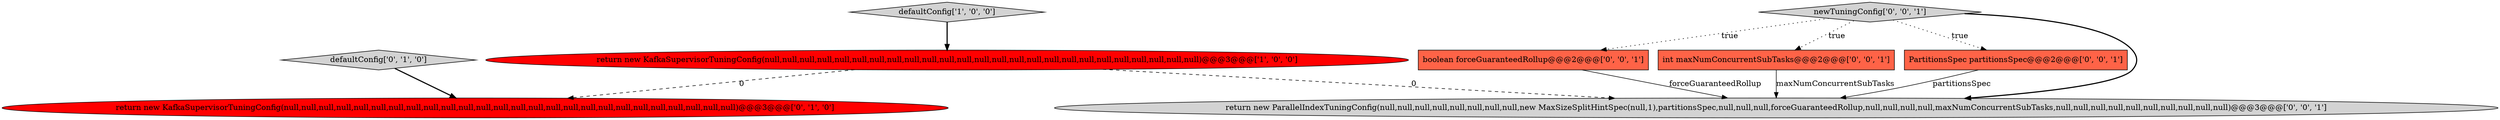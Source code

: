 digraph {
3 [style = filled, label = "return new KafkaSupervisorTuningConfig(null,null,null,null,null,null,null,null,null,null,null,null,null,null,null,null,null,null,null,null,null,null,null,null,null,null)@@@3@@@['0', '1', '0']", fillcolor = red, shape = ellipse image = "AAA1AAABBB2BBB"];
5 [style = filled, label = "int maxNumConcurrentSubTasks@@@2@@@['0', '0', '1']", fillcolor = tomato, shape = box image = "AAA0AAABBB3BBB"];
2 [style = filled, label = "defaultConfig['0', '1', '0']", fillcolor = lightgray, shape = diamond image = "AAA0AAABBB2BBB"];
6 [style = filled, label = "PartitionsSpec partitionsSpec@@@2@@@['0', '0', '1']", fillcolor = tomato, shape = box image = "AAA0AAABBB3BBB"];
8 [style = filled, label = "newTuningConfig['0', '0', '1']", fillcolor = lightgray, shape = diamond image = "AAA0AAABBB3BBB"];
4 [style = filled, label = "return new ParallelIndexTuningConfig(null,null,null,null,null,null,null,null,new MaxSizeSplitHintSpec(null,1),partitionsSpec,null,null,null,forceGuaranteedRollup,null,null,null,null,maxNumConcurrentSubTasks,null,null,null,null,null,null,null,null,null,null)@@@3@@@['0', '0', '1']", fillcolor = lightgray, shape = ellipse image = "AAA0AAABBB3BBB"];
1 [style = filled, label = "return new KafkaSupervisorTuningConfig(null,null,null,null,null,null,null,null,null,null,null,null,null,null,null,null,null,null,null,null,null,null,null,null,null)@@@3@@@['1', '0', '0']", fillcolor = red, shape = ellipse image = "AAA1AAABBB1BBB"];
0 [style = filled, label = "defaultConfig['1', '0', '0']", fillcolor = lightgray, shape = diamond image = "AAA0AAABBB1BBB"];
7 [style = filled, label = "boolean forceGuaranteedRollup@@@2@@@['0', '0', '1']", fillcolor = tomato, shape = box image = "AAA0AAABBB3BBB"];
1->4 [style = dashed, label="0"];
7->4 [style = solid, label="forceGuaranteedRollup"];
8->7 [style = dotted, label="true"];
8->4 [style = bold, label=""];
8->6 [style = dotted, label="true"];
1->3 [style = dashed, label="0"];
8->5 [style = dotted, label="true"];
6->4 [style = solid, label="partitionsSpec"];
5->4 [style = solid, label="maxNumConcurrentSubTasks"];
0->1 [style = bold, label=""];
2->3 [style = bold, label=""];
}
